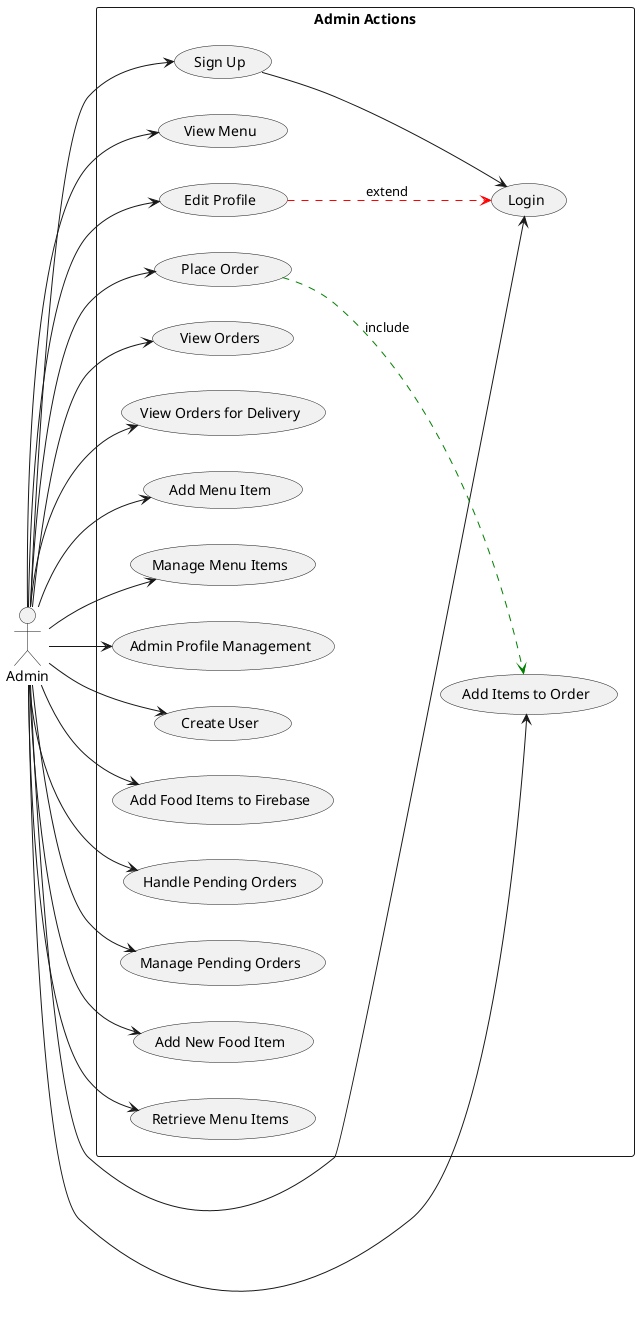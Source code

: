 @startuml
left to right direction

actor Admin

rectangle "Admin Actions" {
  (Sign Up) as UC1
  (Login) as UC2
  (View Menu) as UC3
  (Place Order) as UC4
  (Add Items to Order) as UC5
  (Edit Profile) as UC6
  (View Orders) as UC7
  (View Orders for Delivery) as UC8
  (Add Menu Item) as UC9
  (Manage Menu Items) as UC10
  (Admin Profile Management) as UC11
  (Create User) as UC12
  (Add Food Items to Firebase) as UC13
  (Handle Pending Orders) as UC14
  (Manage Pending Orders) as UC15
  (Add New Food Item) as UC16
  (Retrieve Menu Items) as UC17
}

' Admin Actions
Admin --> UC1
Admin --> UC2
Admin --> UC3
Admin --> UC4
Admin --> UC5
Admin --> UC6
Admin --> UC7
Admin --> UC8
Admin --> UC9
Admin --> UC10
Admin --> UC11
Admin --> UC12
Admin --> UC13
Admin --> UC14
Admin --> UC15
Admin --> UC16
Admin --> UC17

' Use Case Relationships
UC4 -[#green,dashed]-> UC5 : include
UC6 -[#red,dashed]-> UC2 : extend
UC1 --> UC2
@enduml